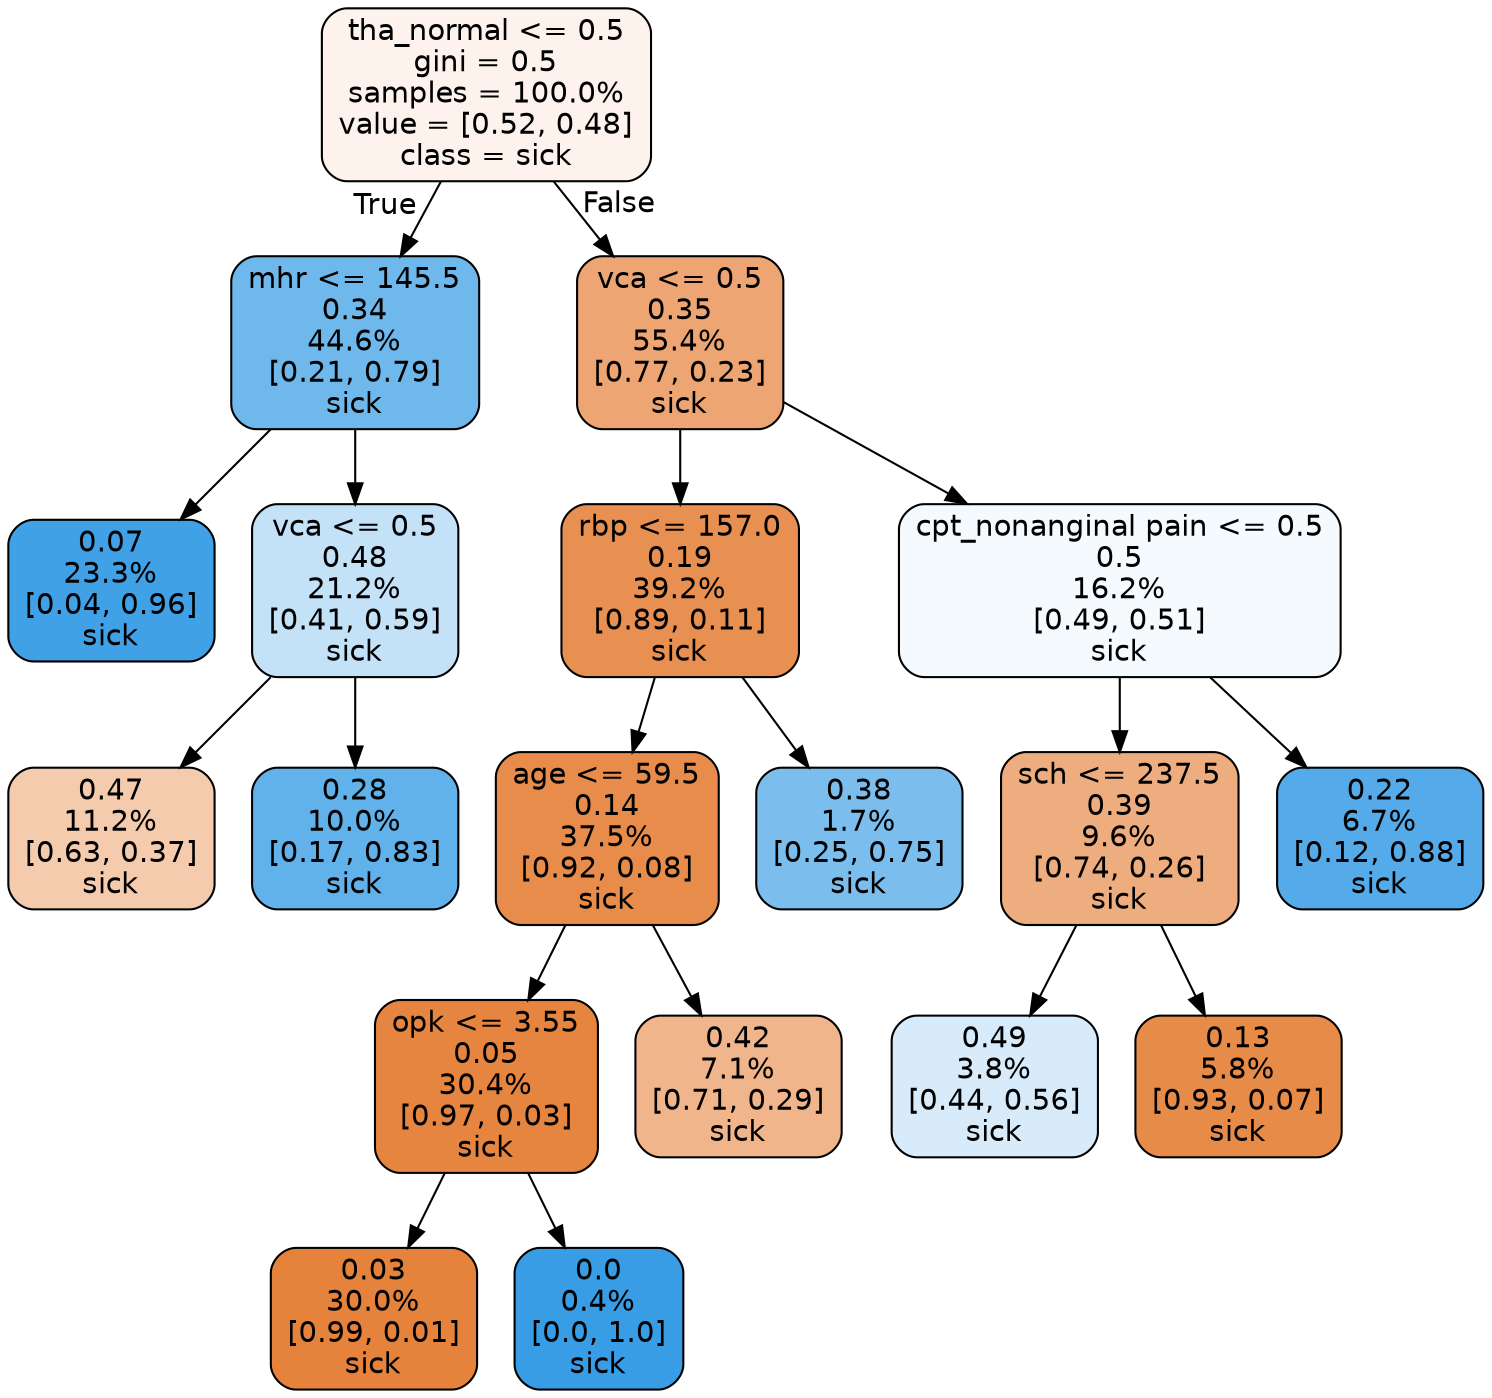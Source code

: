 digraph Tree {
node [shape=box, style="filled, rounded", color="black", fontname="helvetica"] ;
edge [fontname="helvetica"] ;
0 [label="tha_normal <= 0.5\ngini = 0.5\nsamples = 100.0%\nvalue = [0.52, 0.48]\nclass = sick", fillcolor="#fdf3ec"] ;
1 [label="mhr <= 145.5\n0.34\n44.6%\n[0.21, 0.79]\nsick", fillcolor="#6fb8ec"] ;
0 -> 1 [labeldistance=2.5, labelangle=45, headlabel="True"] ;
5 [label="0.07\n23.3%\n[0.04, 0.96]\nsick", fillcolor="#40a1e6"] ;
1 -> 5 ;
6 [label="vca <= 0.5\n0.48\n21.2%\n[0.41, 0.59]\nsick", fillcolor="#c4e2f7"] ;
1 -> 6 ;
9 [label="0.47\n11.2%\n[0.63, 0.37]\nsick", fillcolor="#f4cbad"] ;
6 -> 9 ;
10 [label="0.28\n10.0%\n[0.17, 0.83]\nsick", fillcolor="#61b1ea"] ;
6 -> 10 ;
2 [label="vca <= 0.5\n0.35\n55.4%\n[0.77, 0.23]\nsick", fillcolor="#eda673"] ;
0 -> 2 [labeldistance=2.5, labelangle=-45, headlabel="False"] ;
3 [label="rbp <= 157.0\n0.19\n39.2%\n[0.89, 0.11]\nsick", fillcolor="#e89051"] ;
2 -> 3 ;
11 [label="age <= 59.5\n0.14\n37.5%\n[0.92, 0.08]\nsick", fillcolor="#e78c4a"] ;
3 -> 11 ;
15 [label="opk <= 3.55\n0.05\n30.4%\n[0.97, 0.03]\nsick", fillcolor="#e6853f"] ;
11 -> 15 ;
17 [label="0.03\n30.0%\n[0.99, 0.01]\nsick", fillcolor="#e5833c"] ;
15 -> 17 ;
18 [label="0.0\n0.4%\n[0.0, 1.0]\nsick", fillcolor="#399de5"] ;
15 -> 18 ;
16 [label="0.42\n7.1%\n[0.71, 0.29]\nsick", fillcolor="#f0b58b"] ;
11 -> 16 ;
12 [label="0.38\n1.7%\n[0.25, 0.75]\nsick", fillcolor="#7bbeee"] ;
3 -> 12 ;
4 [label="cpt_nonanginal pain <= 0.5\n0.5\n16.2%\n[0.49, 0.51]\nsick", fillcolor="#f5fafe"] ;
2 -> 4 ;
7 [label="sch <= 237.5\n0.39\n9.6%\n[0.74, 0.26]\nsick", fillcolor="#eead7f"] ;
4 -> 7 ;
13 [label="0.49\n3.8%\n[0.44, 0.56]\nsick", fillcolor="#d7ebfa"] ;
7 -> 13 ;
14 [label="0.13\n5.8%\n[0.93, 0.07]\nsick", fillcolor="#e78b48"] ;
7 -> 14 ;
8 [label="0.22\n6.7%\n[0.12, 0.88]\nsick", fillcolor="#55abe9"] ;
4 -> 8 ;
}